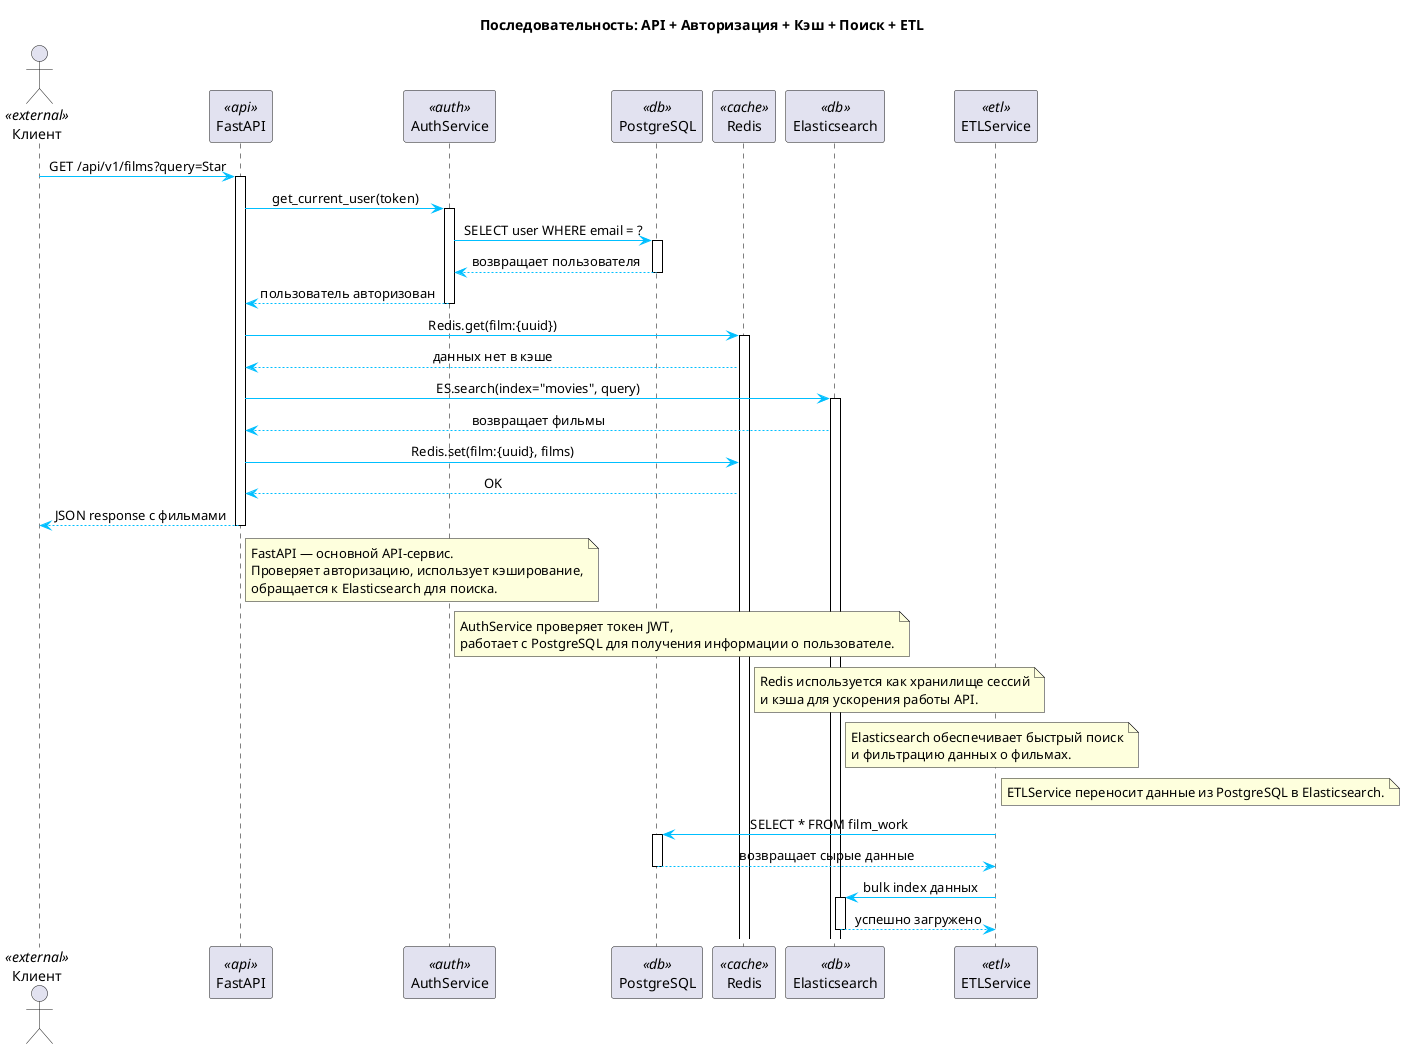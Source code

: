 @startuml
skinparam sequence {
  ActorBackgroundColor<<user>> LightBlue
  ArrowColor DeepSkyBlue
  LifeLineBorderColor Black
  LifeLineBackgroundColor<<cache>> AliceBlue
  MessageAlign center
}

title Последовательность: API + Авторизация + Кэш + Поиск + ETL

actor "Клиент" as client <<external>>
participant "FastAPI" as fastapi <<api>>
participant "AuthService" as auth <<auth>>
participant "PostgreSQL" as postgres <<db>>
participant "Redis" as redis <<cache>>
participant "Elasticsearch" as elasticsearch <<db>>
participant "ETLService" as etl <<etl>>

client -> fastapi: GET /api/v1/films?query=Star
activate fastapi

fastapi -> auth: get_current_user(token)
activate auth

auth -> postgres: SELECT user WHERE email = ?
activate postgres

postgres --> auth: возвращает пользователя
deactivate postgres

auth --> fastapi: пользователь авторизован
deactivate auth

fastapi -> redis: Redis.get(film:{uuid})
activate redis

redis --> fastapi: данных нет в кэше

fastapi -> elasticsearch: ES.search(index="movies", query)
activate elasticsearch

elasticsearch --> fastapi: возвращает фильмы

fastapi -> redis: Redis.set(film:{uuid}, films)

redis --> fastapi: OK

fastapi --> client: JSON response с фильмами
deactivate fastapi

note right of fastapi
  FastAPI — основной API-сервис.
  Проверяет авторизацию, использует кэширование,
  обращается к Elasticsearch для поиска.
end note

note right of auth
  AuthService проверяет токен JWT,
  работает с PostgreSQL для получения информации о пользователе.
end note

note right of redis
  Redis используется как хранилище сессий
  и кэша для ускорения работы API.
end note

note right of elasticsearch
  Elasticsearch обеспечивает быстрый поиск
  и фильтрацию данных о фильмах.
end note

note right of etl
  ETLService переносит данные из PostgreSQL в Elasticsearch.
end note


' ==== ETL процесс ====
etl -> postgres: SELECT * FROM film_work
activate postgres

postgres --> etl: возвращает сырые данные
deactivate postgres

etl -> elasticsearch: bulk index данных
activate elasticsearch

elasticsearch --> etl: успешно загружено
deactivate elasticsearch

@enduml
